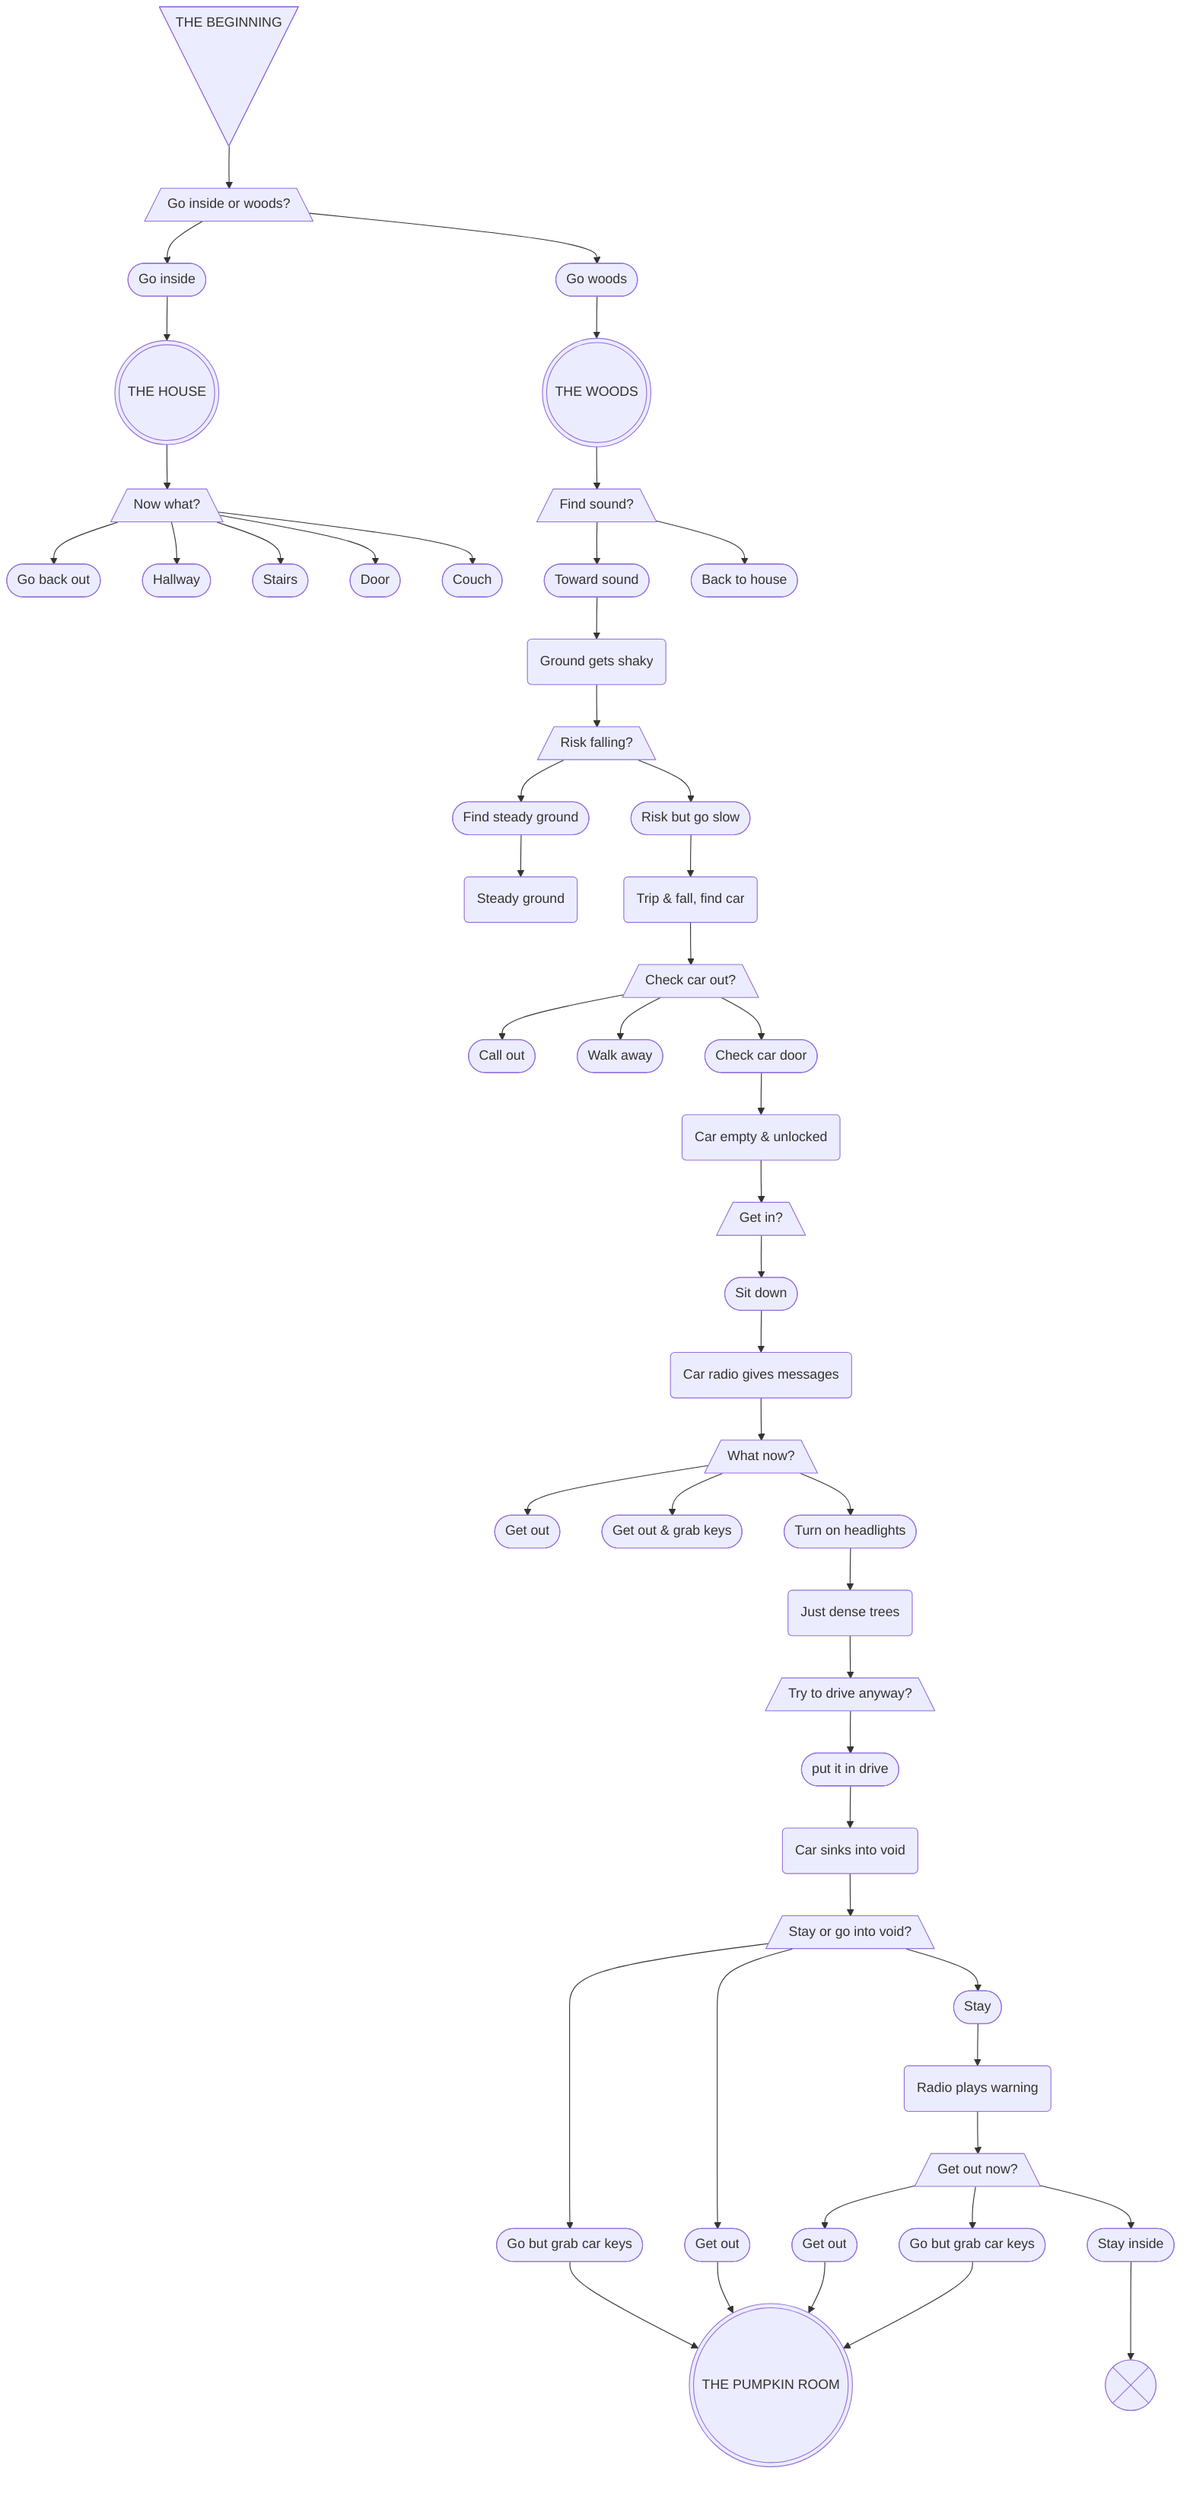 flowchart TD

    S1-->   Q1-->   C1-->   S2-->   Q2-->   C3
                                    Q2-->   C4
                                    Q2-->   C5
                                    Q2-->   C6
                                    Q2-->   C7
            Q1-->   C2-->   S3-->   Q3-->   C8-->   S4
                                    Q3-->   C9
    S4-->   Q4-->   C11-->  S6
            Q4-->   C10-->  S5
    S5
    S5-->   Q5-->   C13
            Q5-->   C14
            Q5-->   C12-->  S7
    S7-->   Q6-->   C15-->  S8 
    S8-->   Q7-->   C17
            Q7-->   C18
            Q7-->   C16-->  S9
    S9-->   Q8-->   C19-->  S10
    S10-->  Q9-->   C21-->  S13
            Q9-->   C23-->  S13
            Q9-->   C22-->  S11
    S11-->  Q10-->  C25-->  S13
            Q10-->  C26-->  S13
            Q10-->  C24-->  S12
    S13


%% Rough Definitions
    S1@{ shape: flip-tri, label: "THE BEGINNING" }
        Q1@{ shape: trap-b, label: "Go inside or woods?"}
            C1([Go inside])
                S2@{ shape: dbl-circ, label: "THE HOUSE"}
                    Q2@{ shape: trap-b, label: "Now what?"}
                        C3([Go back out])
                        C4([Hallway])
                        C5([Stairs])
                        C6([Door])
                        C7([Couch])
            C2([Go woods])
                S3@{ shape: dbl-circ, label: "THE WOODS"}
                    Q3@{ shape: trap-b, label: "Find sound?"}
                        C9([Back to house])
                        C8([Toward sound])
                            S4(Ground gets shaky)
                                Q4@{ shape: trap-b, label: "Risk falling?"}
                                    C11([Find steady ground])
                                        S6(Steady ground)
                                    C10([Risk but go slow])
                                        S5(Trip & fall, find car)
                                            Q5@{ shape: trap-b, label: "Check car out?"}
                                                C13([Call out])
                                                C14([Walk away])
                                                C12([Check car door])
                                                    S7(Car empty & unlocked)
                                                        Q6@{ shape: trap-b, label: "Get in?"}
                                                            C15([Sit down])
                                                                S8(Car radio gives messages)
                                                                    Q7@{ shape: trap-b, label: "What now?"}
                                                                        C17([Get out])
                                                                        C18([Get out & grab keys])
                                                                        C16([Turn on headlights])
                                                                            S9(Just dense trees)
                                                                                Q8@{ shape: trap-b, label: "Try to drive anyway?"}
                                                                                    C19([put it in drive])
                                                                                        S10(Car sinks into void)
                                                                                            Q9@{ shape: trap-b, label: "Stay or go into void?"}
                                                                                                C21([Go but grab car keys])
                                                                                                    S13@{ shape: dbl-circ, label: "THE PUMPKIN ROOM" }
                                                                                                C23([Get out])
                                                                                                    S13
                                                                                                C22([Stay])
                                                                                                    S11(Radio plays warning)
                                                                                                        Q10@{ shape: trap-b, label: "Get out now?"}
                                                                                                            C25([Get out])
                                                                                                                S13
                                                                                                            C26([Go but grab car keys])
                                                                                                                S13
                                                                                                            C24([Stay inside])
                                                                                                                S12@{ shape: cross-circ }

%% DESIGN KEY
%% QUESTION Q_@{ shape: trap-b, label: "_"}
%% CHOICE C_([_])
%% STORYPART S_()
%% STORYPART - MAJOR LOCATION S_@{ shape: dbl-circ, label: "_"}
%% STORYPART - DEAD END S_@{ shape: cross-circ }